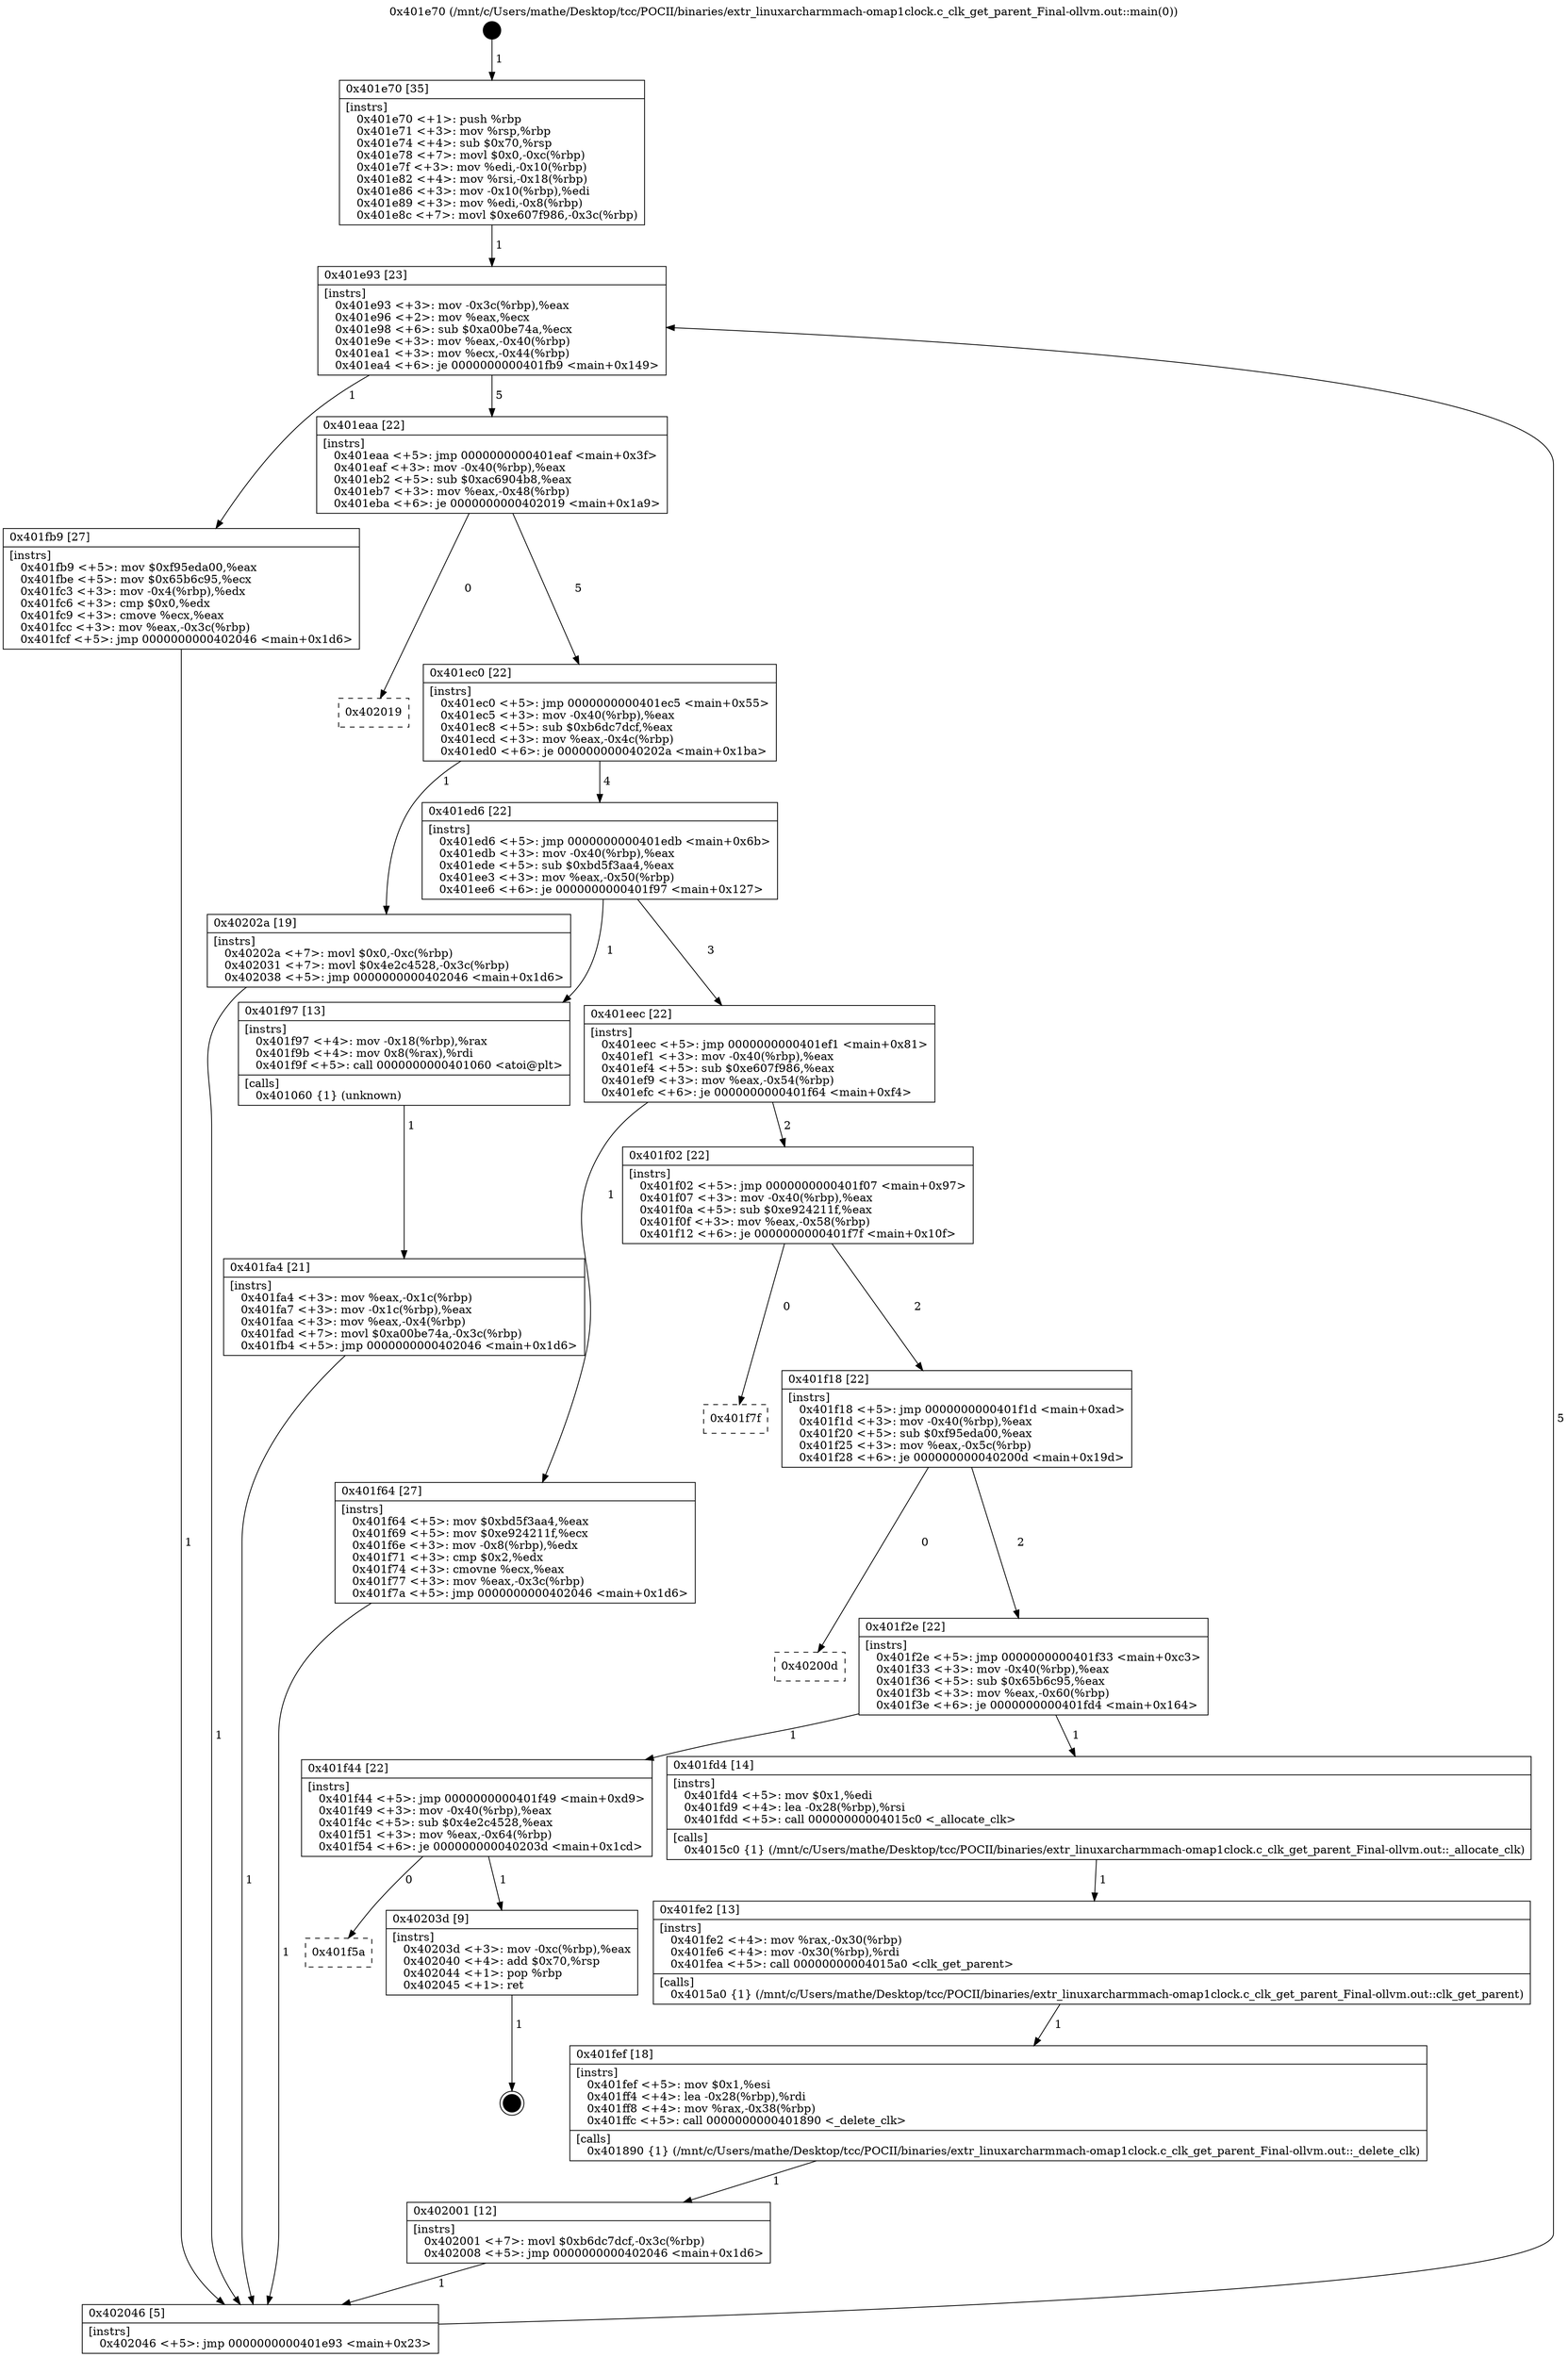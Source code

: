 digraph "0x401e70" {
  label = "0x401e70 (/mnt/c/Users/mathe/Desktop/tcc/POCII/binaries/extr_linuxarcharmmach-omap1clock.c_clk_get_parent_Final-ollvm.out::main(0))"
  labelloc = "t"
  node[shape=record]

  Entry [label="",width=0.3,height=0.3,shape=circle,fillcolor=black,style=filled]
  "0x401e93" [label="{
     0x401e93 [23]\l
     | [instrs]\l
     &nbsp;&nbsp;0x401e93 \<+3\>: mov -0x3c(%rbp),%eax\l
     &nbsp;&nbsp;0x401e96 \<+2\>: mov %eax,%ecx\l
     &nbsp;&nbsp;0x401e98 \<+6\>: sub $0xa00be74a,%ecx\l
     &nbsp;&nbsp;0x401e9e \<+3\>: mov %eax,-0x40(%rbp)\l
     &nbsp;&nbsp;0x401ea1 \<+3\>: mov %ecx,-0x44(%rbp)\l
     &nbsp;&nbsp;0x401ea4 \<+6\>: je 0000000000401fb9 \<main+0x149\>\l
  }"]
  "0x401fb9" [label="{
     0x401fb9 [27]\l
     | [instrs]\l
     &nbsp;&nbsp;0x401fb9 \<+5\>: mov $0xf95eda00,%eax\l
     &nbsp;&nbsp;0x401fbe \<+5\>: mov $0x65b6c95,%ecx\l
     &nbsp;&nbsp;0x401fc3 \<+3\>: mov -0x4(%rbp),%edx\l
     &nbsp;&nbsp;0x401fc6 \<+3\>: cmp $0x0,%edx\l
     &nbsp;&nbsp;0x401fc9 \<+3\>: cmove %ecx,%eax\l
     &nbsp;&nbsp;0x401fcc \<+3\>: mov %eax,-0x3c(%rbp)\l
     &nbsp;&nbsp;0x401fcf \<+5\>: jmp 0000000000402046 \<main+0x1d6\>\l
  }"]
  "0x401eaa" [label="{
     0x401eaa [22]\l
     | [instrs]\l
     &nbsp;&nbsp;0x401eaa \<+5\>: jmp 0000000000401eaf \<main+0x3f\>\l
     &nbsp;&nbsp;0x401eaf \<+3\>: mov -0x40(%rbp),%eax\l
     &nbsp;&nbsp;0x401eb2 \<+5\>: sub $0xac6904b8,%eax\l
     &nbsp;&nbsp;0x401eb7 \<+3\>: mov %eax,-0x48(%rbp)\l
     &nbsp;&nbsp;0x401eba \<+6\>: je 0000000000402019 \<main+0x1a9\>\l
  }"]
  Exit [label="",width=0.3,height=0.3,shape=circle,fillcolor=black,style=filled,peripheries=2]
  "0x402019" [label="{
     0x402019\l
  }", style=dashed]
  "0x401ec0" [label="{
     0x401ec0 [22]\l
     | [instrs]\l
     &nbsp;&nbsp;0x401ec0 \<+5\>: jmp 0000000000401ec5 \<main+0x55\>\l
     &nbsp;&nbsp;0x401ec5 \<+3\>: mov -0x40(%rbp),%eax\l
     &nbsp;&nbsp;0x401ec8 \<+5\>: sub $0xb6dc7dcf,%eax\l
     &nbsp;&nbsp;0x401ecd \<+3\>: mov %eax,-0x4c(%rbp)\l
     &nbsp;&nbsp;0x401ed0 \<+6\>: je 000000000040202a \<main+0x1ba\>\l
  }"]
  "0x401f5a" [label="{
     0x401f5a\l
  }", style=dashed]
  "0x40202a" [label="{
     0x40202a [19]\l
     | [instrs]\l
     &nbsp;&nbsp;0x40202a \<+7\>: movl $0x0,-0xc(%rbp)\l
     &nbsp;&nbsp;0x402031 \<+7\>: movl $0x4e2c4528,-0x3c(%rbp)\l
     &nbsp;&nbsp;0x402038 \<+5\>: jmp 0000000000402046 \<main+0x1d6\>\l
  }"]
  "0x401ed6" [label="{
     0x401ed6 [22]\l
     | [instrs]\l
     &nbsp;&nbsp;0x401ed6 \<+5\>: jmp 0000000000401edb \<main+0x6b\>\l
     &nbsp;&nbsp;0x401edb \<+3\>: mov -0x40(%rbp),%eax\l
     &nbsp;&nbsp;0x401ede \<+5\>: sub $0xbd5f3aa4,%eax\l
     &nbsp;&nbsp;0x401ee3 \<+3\>: mov %eax,-0x50(%rbp)\l
     &nbsp;&nbsp;0x401ee6 \<+6\>: je 0000000000401f97 \<main+0x127\>\l
  }"]
  "0x40203d" [label="{
     0x40203d [9]\l
     | [instrs]\l
     &nbsp;&nbsp;0x40203d \<+3\>: mov -0xc(%rbp),%eax\l
     &nbsp;&nbsp;0x402040 \<+4\>: add $0x70,%rsp\l
     &nbsp;&nbsp;0x402044 \<+1\>: pop %rbp\l
     &nbsp;&nbsp;0x402045 \<+1\>: ret\l
  }"]
  "0x401f97" [label="{
     0x401f97 [13]\l
     | [instrs]\l
     &nbsp;&nbsp;0x401f97 \<+4\>: mov -0x18(%rbp),%rax\l
     &nbsp;&nbsp;0x401f9b \<+4\>: mov 0x8(%rax),%rdi\l
     &nbsp;&nbsp;0x401f9f \<+5\>: call 0000000000401060 \<atoi@plt\>\l
     | [calls]\l
     &nbsp;&nbsp;0x401060 \{1\} (unknown)\l
  }"]
  "0x401eec" [label="{
     0x401eec [22]\l
     | [instrs]\l
     &nbsp;&nbsp;0x401eec \<+5\>: jmp 0000000000401ef1 \<main+0x81\>\l
     &nbsp;&nbsp;0x401ef1 \<+3\>: mov -0x40(%rbp),%eax\l
     &nbsp;&nbsp;0x401ef4 \<+5\>: sub $0xe607f986,%eax\l
     &nbsp;&nbsp;0x401ef9 \<+3\>: mov %eax,-0x54(%rbp)\l
     &nbsp;&nbsp;0x401efc \<+6\>: je 0000000000401f64 \<main+0xf4\>\l
  }"]
  "0x402001" [label="{
     0x402001 [12]\l
     | [instrs]\l
     &nbsp;&nbsp;0x402001 \<+7\>: movl $0xb6dc7dcf,-0x3c(%rbp)\l
     &nbsp;&nbsp;0x402008 \<+5\>: jmp 0000000000402046 \<main+0x1d6\>\l
  }"]
  "0x401f64" [label="{
     0x401f64 [27]\l
     | [instrs]\l
     &nbsp;&nbsp;0x401f64 \<+5\>: mov $0xbd5f3aa4,%eax\l
     &nbsp;&nbsp;0x401f69 \<+5\>: mov $0xe924211f,%ecx\l
     &nbsp;&nbsp;0x401f6e \<+3\>: mov -0x8(%rbp),%edx\l
     &nbsp;&nbsp;0x401f71 \<+3\>: cmp $0x2,%edx\l
     &nbsp;&nbsp;0x401f74 \<+3\>: cmovne %ecx,%eax\l
     &nbsp;&nbsp;0x401f77 \<+3\>: mov %eax,-0x3c(%rbp)\l
     &nbsp;&nbsp;0x401f7a \<+5\>: jmp 0000000000402046 \<main+0x1d6\>\l
  }"]
  "0x401f02" [label="{
     0x401f02 [22]\l
     | [instrs]\l
     &nbsp;&nbsp;0x401f02 \<+5\>: jmp 0000000000401f07 \<main+0x97\>\l
     &nbsp;&nbsp;0x401f07 \<+3\>: mov -0x40(%rbp),%eax\l
     &nbsp;&nbsp;0x401f0a \<+5\>: sub $0xe924211f,%eax\l
     &nbsp;&nbsp;0x401f0f \<+3\>: mov %eax,-0x58(%rbp)\l
     &nbsp;&nbsp;0x401f12 \<+6\>: je 0000000000401f7f \<main+0x10f\>\l
  }"]
  "0x402046" [label="{
     0x402046 [5]\l
     | [instrs]\l
     &nbsp;&nbsp;0x402046 \<+5\>: jmp 0000000000401e93 \<main+0x23\>\l
  }"]
  "0x401e70" [label="{
     0x401e70 [35]\l
     | [instrs]\l
     &nbsp;&nbsp;0x401e70 \<+1\>: push %rbp\l
     &nbsp;&nbsp;0x401e71 \<+3\>: mov %rsp,%rbp\l
     &nbsp;&nbsp;0x401e74 \<+4\>: sub $0x70,%rsp\l
     &nbsp;&nbsp;0x401e78 \<+7\>: movl $0x0,-0xc(%rbp)\l
     &nbsp;&nbsp;0x401e7f \<+3\>: mov %edi,-0x10(%rbp)\l
     &nbsp;&nbsp;0x401e82 \<+4\>: mov %rsi,-0x18(%rbp)\l
     &nbsp;&nbsp;0x401e86 \<+3\>: mov -0x10(%rbp),%edi\l
     &nbsp;&nbsp;0x401e89 \<+3\>: mov %edi,-0x8(%rbp)\l
     &nbsp;&nbsp;0x401e8c \<+7\>: movl $0xe607f986,-0x3c(%rbp)\l
  }"]
  "0x401fa4" [label="{
     0x401fa4 [21]\l
     | [instrs]\l
     &nbsp;&nbsp;0x401fa4 \<+3\>: mov %eax,-0x1c(%rbp)\l
     &nbsp;&nbsp;0x401fa7 \<+3\>: mov -0x1c(%rbp),%eax\l
     &nbsp;&nbsp;0x401faa \<+3\>: mov %eax,-0x4(%rbp)\l
     &nbsp;&nbsp;0x401fad \<+7\>: movl $0xa00be74a,-0x3c(%rbp)\l
     &nbsp;&nbsp;0x401fb4 \<+5\>: jmp 0000000000402046 \<main+0x1d6\>\l
  }"]
  "0x401fef" [label="{
     0x401fef [18]\l
     | [instrs]\l
     &nbsp;&nbsp;0x401fef \<+5\>: mov $0x1,%esi\l
     &nbsp;&nbsp;0x401ff4 \<+4\>: lea -0x28(%rbp),%rdi\l
     &nbsp;&nbsp;0x401ff8 \<+4\>: mov %rax,-0x38(%rbp)\l
     &nbsp;&nbsp;0x401ffc \<+5\>: call 0000000000401890 \<_delete_clk\>\l
     | [calls]\l
     &nbsp;&nbsp;0x401890 \{1\} (/mnt/c/Users/mathe/Desktop/tcc/POCII/binaries/extr_linuxarcharmmach-omap1clock.c_clk_get_parent_Final-ollvm.out::_delete_clk)\l
  }"]
  "0x401f7f" [label="{
     0x401f7f\l
  }", style=dashed]
  "0x401f18" [label="{
     0x401f18 [22]\l
     | [instrs]\l
     &nbsp;&nbsp;0x401f18 \<+5\>: jmp 0000000000401f1d \<main+0xad\>\l
     &nbsp;&nbsp;0x401f1d \<+3\>: mov -0x40(%rbp),%eax\l
     &nbsp;&nbsp;0x401f20 \<+5\>: sub $0xf95eda00,%eax\l
     &nbsp;&nbsp;0x401f25 \<+3\>: mov %eax,-0x5c(%rbp)\l
     &nbsp;&nbsp;0x401f28 \<+6\>: je 000000000040200d \<main+0x19d\>\l
  }"]
  "0x401fe2" [label="{
     0x401fe2 [13]\l
     | [instrs]\l
     &nbsp;&nbsp;0x401fe2 \<+4\>: mov %rax,-0x30(%rbp)\l
     &nbsp;&nbsp;0x401fe6 \<+4\>: mov -0x30(%rbp),%rdi\l
     &nbsp;&nbsp;0x401fea \<+5\>: call 00000000004015a0 \<clk_get_parent\>\l
     | [calls]\l
     &nbsp;&nbsp;0x4015a0 \{1\} (/mnt/c/Users/mathe/Desktop/tcc/POCII/binaries/extr_linuxarcharmmach-omap1clock.c_clk_get_parent_Final-ollvm.out::clk_get_parent)\l
  }"]
  "0x40200d" [label="{
     0x40200d\l
  }", style=dashed]
  "0x401f2e" [label="{
     0x401f2e [22]\l
     | [instrs]\l
     &nbsp;&nbsp;0x401f2e \<+5\>: jmp 0000000000401f33 \<main+0xc3\>\l
     &nbsp;&nbsp;0x401f33 \<+3\>: mov -0x40(%rbp),%eax\l
     &nbsp;&nbsp;0x401f36 \<+5\>: sub $0x65b6c95,%eax\l
     &nbsp;&nbsp;0x401f3b \<+3\>: mov %eax,-0x60(%rbp)\l
     &nbsp;&nbsp;0x401f3e \<+6\>: je 0000000000401fd4 \<main+0x164\>\l
  }"]
  "0x401f44" [label="{
     0x401f44 [22]\l
     | [instrs]\l
     &nbsp;&nbsp;0x401f44 \<+5\>: jmp 0000000000401f49 \<main+0xd9\>\l
     &nbsp;&nbsp;0x401f49 \<+3\>: mov -0x40(%rbp),%eax\l
     &nbsp;&nbsp;0x401f4c \<+5\>: sub $0x4e2c4528,%eax\l
     &nbsp;&nbsp;0x401f51 \<+3\>: mov %eax,-0x64(%rbp)\l
     &nbsp;&nbsp;0x401f54 \<+6\>: je 000000000040203d \<main+0x1cd\>\l
  }"]
  "0x401fd4" [label="{
     0x401fd4 [14]\l
     | [instrs]\l
     &nbsp;&nbsp;0x401fd4 \<+5\>: mov $0x1,%edi\l
     &nbsp;&nbsp;0x401fd9 \<+4\>: lea -0x28(%rbp),%rsi\l
     &nbsp;&nbsp;0x401fdd \<+5\>: call 00000000004015c0 \<_allocate_clk\>\l
     | [calls]\l
     &nbsp;&nbsp;0x4015c0 \{1\} (/mnt/c/Users/mathe/Desktop/tcc/POCII/binaries/extr_linuxarcharmmach-omap1clock.c_clk_get_parent_Final-ollvm.out::_allocate_clk)\l
  }"]
  Entry -> "0x401e70" [label=" 1"]
  "0x401e93" -> "0x401fb9" [label=" 1"]
  "0x401e93" -> "0x401eaa" [label=" 5"]
  "0x40203d" -> Exit [label=" 1"]
  "0x401eaa" -> "0x402019" [label=" 0"]
  "0x401eaa" -> "0x401ec0" [label=" 5"]
  "0x401f44" -> "0x401f5a" [label=" 0"]
  "0x401ec0" -> "0x40202a" [label=" 1"]
  "0x401ec0" -> "0x401ed6" [label=" 4"]
  "0x401f44" -> "0x40203d" [label=" 1"]
  "0x401ed6" -> "0x401f97" [label=" 1"]
  "0x401ed6" -> "0x401eec" [label=" 3"]
  "0x40202a" -> "0x402046" [label=" 1"]
  "0x401eec" -> "0x401f64" [label=" 1"]
  "0x401eec" -> "0x401f02" [label=" 2"]
  "0x401f64" -> "0x402046" [label=" 1"]
  "0x401e70" -> "0x401e93" [label=" 1"]
  "0x402046" -> "0x401e93" [label=" 5"]
  "0x401f97" -> "0x401fa4" [label=" 1"]
  "0x401fa4" -> "0x402046" [label=" 1"]
  "0x401fb9" -> "0x402046" [label=" 1"]
  "0x402001" -> "0x402046" [label=" 1"]
  "0x401f02" -> "0x401f7f" [label=" 0"]
  "0x401f02" -> "0x401f18" [label=" 2"]
  "0x401fef" -> "0x402001" [label=" 1"]
  "0x401f18" -> "0x40200d" [label=" 0"]
  "0x401f18" -> "0x401f2e" [label=" 2"]
  "0x401fe2" -> "0x401fef" [label=" 1"]
  "0x401f2e" -> "0x401fd4" [label=" 1"]
  "0x401f2e" -> "0x401f44" [label=" 1"]
  "0x401fd4" -> "0x401fe2" [label=" 1"]
}
